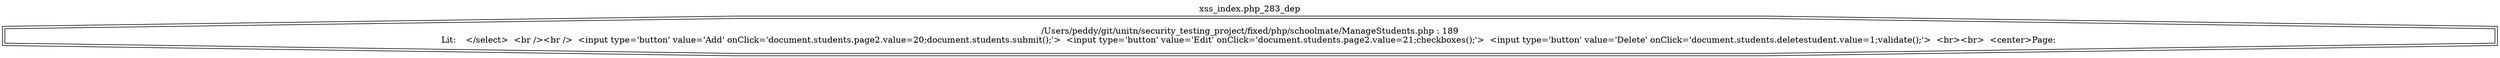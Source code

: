 digraph cfg {
  label="xss_index.php_283_dep";
  labelloc=t;
  n1 [shape=doubleoctagon, label="/Users/peddy/git/unitn/security_testing_project/fixed/php/schoolmate/ManageStudents.php : 189\nLit: 	 </select>  <br /><br />  <input type='button' value='Add' onClick='document.students.page2.value=20;document.students.submit();'>  <input type='button' value='Edit' onClick='document.students.page2.value=21;checkboxes();'>  <input type='button' value='Delete' onClick='document.students.deletestudent.value=1;validate();'>  <br><br>  <center>Page: \n"];
}
